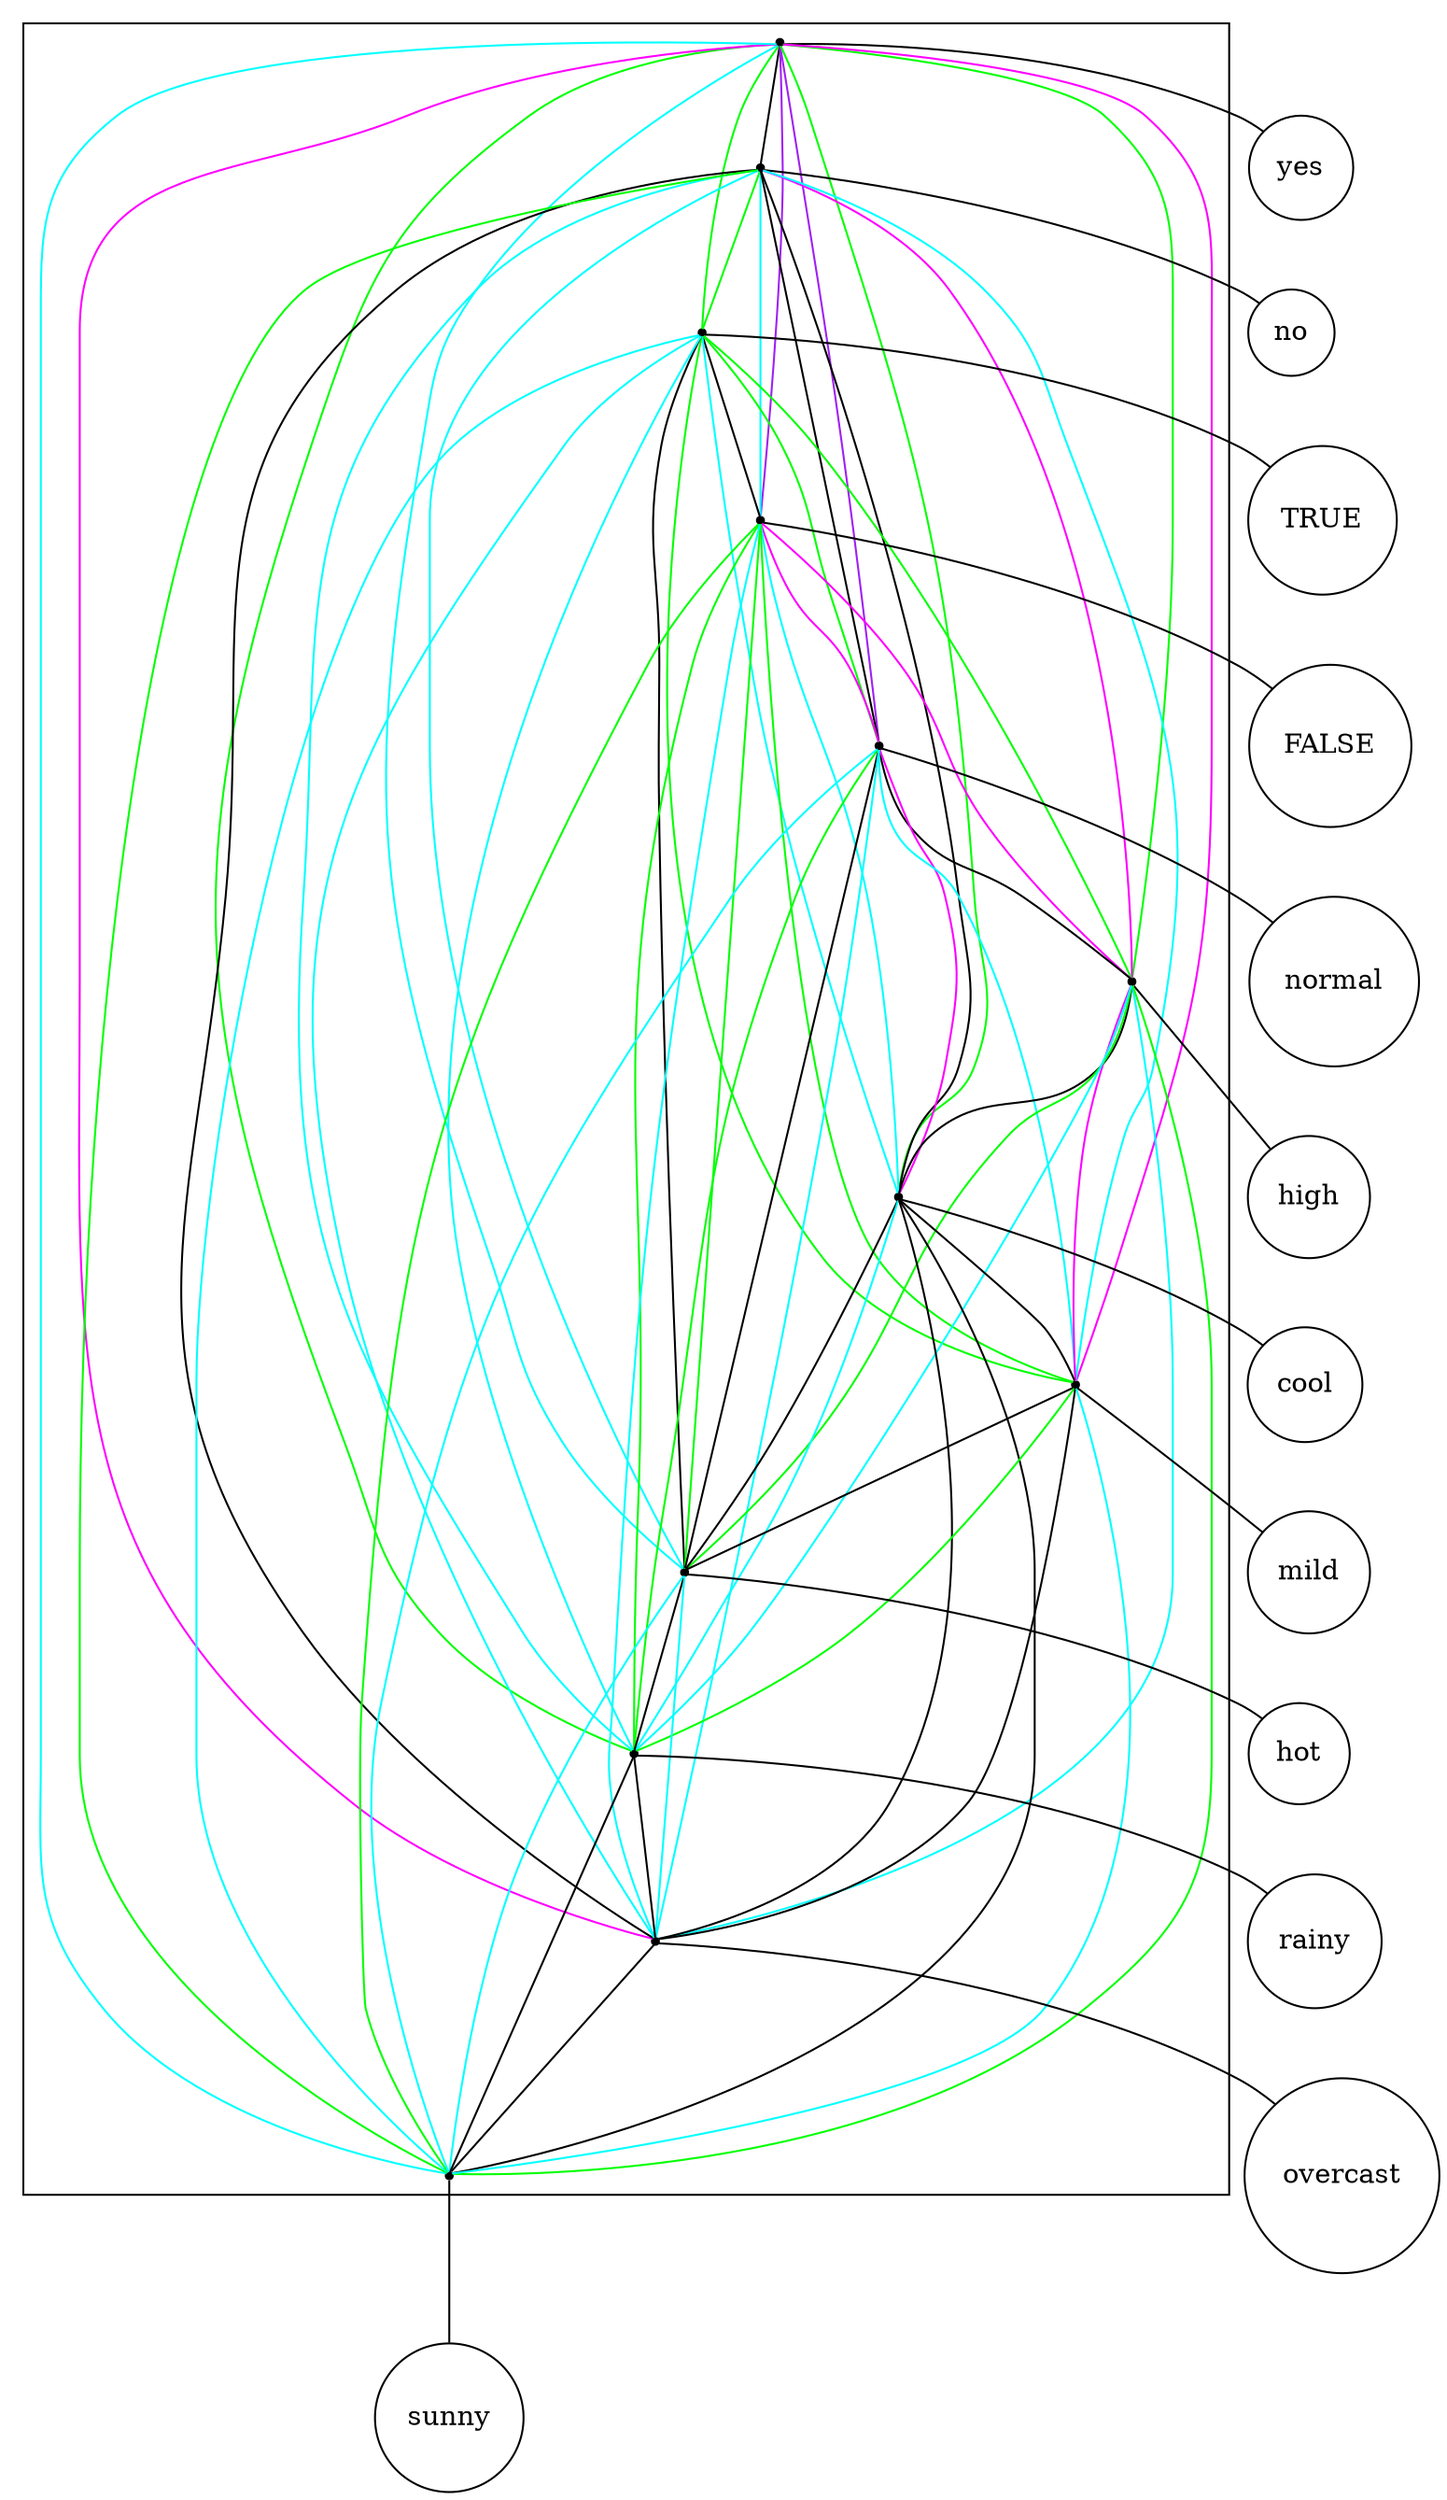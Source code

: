 digraph "linear_2-structure" {
compound=true;
fontname=Verdana;
fontsize=12;
newrank=true;
node [shape=circle];
yes;
no;
TRUE;
FALSE;
normal;
high;
cool;
mild;
hot;
rainy;
overcast;
sunny;
subgraph cluster_overcastrainycoolhotyesTRUEnormalmildnohighsunnyFALSE {
node [shape=point];
s_yes -> s_no  [color=black, arrowhead=none];
s_yes -> s_TRUE  [color=green, arrowhead=none];
s_yes -> s_FALSE  [color=purple, arrowhead=none];
s_yes -> s_normal  [color=purple, arrowhead=none];
s_yes -> s_high  [color=green, arrowhead=none];
s_yes -> s_cool  [color=green, arrowhead=none];
s_yes -> s_mild  [color=magenta, arrowhead=none];
s_yes -> s_hot  [color=cyan, arrowhead=none];
s_yes -> s_rainy  [color=green, arrowhead=none];
s_yes -> s_overcast  [color=magenta, arrowhead=none];
s_yes -> s_sunny  [color=cyan, arrowhead=none];
s_no -> s_TRUE  [color=green, arrowhead=none];
s_no -> s_FALSE  [color=cyan, arrowhead=none];
s_no -> s_normal  [color=black, arrowhead=none];
s_no -> s_high  [color=magenta, arrowhead=none];
s_no -> s_cool  [color=black, arrowhead=none];
s_no -> s_mild  [color=cyan, arrowhead=none];
s_no -> s_hot  [color=cyan, arrowhead=none];
s_no -> s_rainy  [color=cyan, arrowhead=none];
s_no -> s_overcast  [color=black, arrowhead=none];
s_no -> s_sunny  [color=green, arrowhead=none];
s_TRUE -> s_FALSE  [color=black, arrowhead=none];
s_TRUE -> s_normal  [color=green, arrowhead=none];
s_TRUE -> s_high  [color=green, arrowhead=none];
s_TRUE -> s_cool  [color=cyan, arrowhead=none];
s_TRUE -> s_mild  [color=green, arrowhead=none];
s_TRUE -> s_hot  [color=black, arrowhead=none];
s_TRUE -> s_rainy  [color=cyan, arrowhead=none];
s_TRUE -> s_overcast  [color=cyan, arrowhead=none];
s_TRUE -> s_sunny  [color=cyan, arrowhead=none];
s_FALSE -> s_normal  [color=magenta, arrowhead=none];
s_FALSE -> s_high  [color=magenta, arrowhead=none];
s_FALSE -> s_cool  [color=cyan, arrowhead=none];
s_FALSE -> s_mild  [color=green, arrowhead=none];
s_FALSE -> s_hot  [color=green, arrowhead=none];
s_FALSE -> s_rainy  [color=green, arrowhead=none];
s_FALSE -> s_overcast  [color=cyan, arrowhead=none];
s_FALSE -> s_sunny  [color=green, arrowhead=none];
s_normal -> s_high  [color=black, arrowhead=none];
s_normal -> s_cool  [color=magenta, arrowhead=none];
s_normal -> s_mild  [color=cyan, arrowhead=none];
s_normal -> s_hot  [color=black, arrowhead=none];
s_normal -> s_rainy  [color=green, arrowhead=none];
s_normal -> s_overcast  [color=cyan, arrowhead=none];
s_normal -> s_sunny  [color=cyan, arrowhead=none];
s_high -> s_cool  [color=black, arrowhead=none];
s_high -> s_mild  [color=magenta, arrowhead=none];
s_high -> s_hot  [color=green, arrowhead=none];
s_high -> s_rainy  [color=cyan, arrowhead=none];
s_high -> s_overcast  [color=cyan, arrowhead=none];
s_high -> s_sunny  [color=green, arrowhead=none];
s_cool -> s_mild  [color=black, arrowhead=none];
s_cool -> s_hot  [color=black, arrowhead=none];
s_cool -> s_rainy  [color=cyan, arrowhead=none];
s_cool -> s_overcast  [color=black, arrowhead=none];
s_cool -> s_sunny  [color=black, arrowhead=none];
s_mild -> s_hot  [color=black, arrowhead=none];
s_mild -> s_rainy  [color=green, arrowhead=none];
s_mild -> s_overcast  [color=black, arrowhead=none];
s_mild -> s_sunny  [color=cyan, arrowhead=none];
s_hot -> s_rainy  [color=black, arrowhead=none];
s_hot -> s_overcast  [color=cyan, arrowhead=none];
s_hot -> s_sunny  [color=cyan, arrowhead=none];
s_rainy -> s_overcast  [color=black, arrowhead=none];
s_rainy -> s_sunny  [color=black, arrowhead=none];
s_overcast -> s_sunny  [color=black, arrowhead=none];
}

s_yes -> yes  [arrowhead=none];
s_no -> no  [arrowhead=none];
s_TRUE -> TRUE  [arrowhead=none];
s_FALSE -> FALSE  [arrowhead=none];
s_normal -> normal  [arrowhead=none];
s_high -> high  [arrowhead=none];
s_cool -> cool  [arrowhead=none];
s_mild -> mild  [arrowhead=none];
s_hot -> hot  [arrowhead=none];
s_rainy -> rainy  [arrowhead=none];
s_overcast -> overcast  [arrowhead=none];
s_sunny -> sunny  [arrowhead=none];
}
